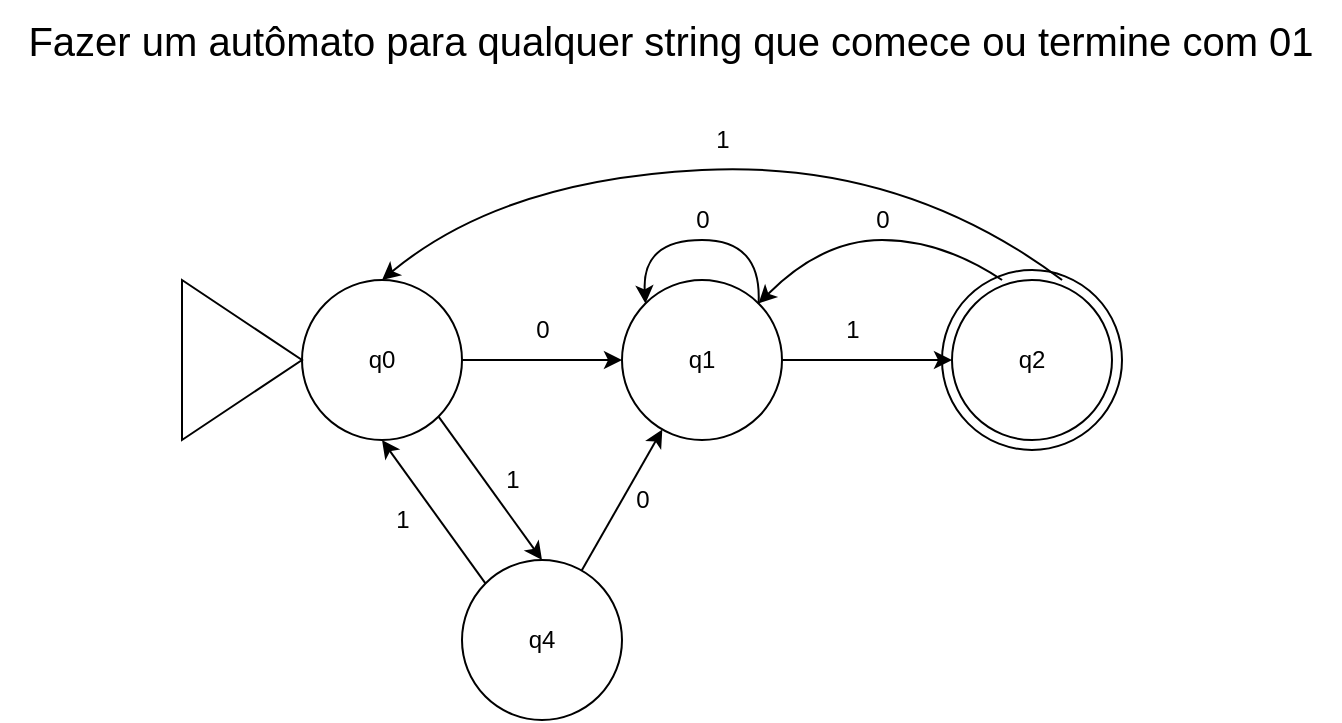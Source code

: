 <mxfile version="20.2.6" type="device"><diagram id="jeVCH6ssaDe5eWfxErGs" name="Página-1"><mxGraphModel dx="868" dy="482" grid="1" gridSize="10" guides="1" tooltips="1" connect="1" arrows="1" fold="1" page="1" pageScale="1" pageWidth="827" pageHeight="1169" math="0" shadow="0"><root><mxCell id="0"/><mxCell id="1" parent="0"/><mxCell id="ayLmJsLzmxePQzFUS7m5-2" value="q1&lt;br&gt;" style="ellipse;whiteSpace=wrap;html=1;aspect=fixed;" parent="1" vertex="1"><mxGeometry x="390" y="185" width="80" height="80" as="geometry"/></mxCell><mxCell id="ayLmJsLzmxePQzFUS7m5-1" value="q0" style="ellipse;whiteSpace=wrap;html=1;aspect=fixed;" parent="1" vertex="1"><mxGeometry x="230" y="185" width="80" height="80" as="geometry"/></mxCell><mxCell id="ayLmJsLzmxePQzFUS7m5-5" value="" style="triangle;whiteSpace=wrap;html=1;" parent="1" vertex="1"><mxGeometry x="170" y="185" width="60" height="80" as="geometry"/></mxCell><mxCell id="ayLmJsLzmxePQzFUS7m5-6" value="0" style="text;html=1;align=center;verticalAlign=middle;resizable=0;points=[];autosize=1;strokeColor=none;fillColor=none;" parent="1" vertex="1"><mxGeometry x="335" y="195" width="30" height="30" as="geometry"/></mxCell><mxCell id="ayLmJsLzmxePQzFUS7m5-7" value="1" style="text;html=1;align=center;verticalAlign=middle;resizable=0;points=[];autosize=1;strokeColor=none;fillColor=none;" parent="1" vertex="1"><mxGeometry x="490" y="195" width="30" height="30" as="geometry"/></mxCell><mxCell id="ayLmJsLzmxePQzFUS7m5-10" value="" style="ellipse;whiteSpace=wrap;html=1;aspect=fixed;" parent="1" vertex="1"><mxGeometry x="550" y="180" width="90" height="90" as="geometry"/></mxCell><mxCell id="ayLmJsLzmxePQzFUS7m5-3" value="q2" style="ellipse;whiteSpace=wrap;html=1;aspect=fixed;" parent="1" vertex="1"><mxGeometry x="555" y="185" width="80" height="80" as="geometry"/></mxCell><mxCell id="ayLmJsLzmxePQzFUS7m5-11" value="q4" style="ellipse;whiteSpace=wrap;html=1;aspect=fixed;" parent="1" vertex="1"><mxGeometry x="310" y="325" width="80" height="80" as="geometry"/></mxCell><mxCell id="ayLmJsLzmxePQzFUS7m5-12" value="1" style="text;html=1;align=center;verticalAlign=middle;resizable=0;points=[];autosize=1;strokeColor=none;fillColor=none;" parent="1" vertex="1"><mxGeometry x="320" y="270" width="30" height="30" as="geometry"/></mxCell><mxCell id="ayLmJsLzmxePQzFUS7m5-14" value="" style="endArrow=classic;html=1;rounded=0;" parent="1" source="ayLmJsLzmxePQzFUS7m5-1" target="ayLmJsLzmxePQzFUS7m5-2" edge="1"><mxGeometry width="50" height="50" relative="1" as="geometry"><mxPoint x="330" y="255" as="sourcePoint"/><mxPoint x="380" y="205" as="targetPoint"/></mxGeometry></mxCell><mxCell id="ayLmJsLzmxePQzFUS7m5-15" value="" style="endArrow=classic;html=1;rounded=0;" parent="1" source="ayLmJsLzmxePQzFUS7m5-2" target="ayLmJsLzmxePQzFUS7m5-3" edge="1"><mxGeometry width="50" height="50" relative="1" as="geometry"><mxPoint x="320" y="235" as="sourcePoint"/><mxPoint x="410" y="235" as="targetPoint"/></mxGeometry></mxCell><mxCell id="ayLmJsLzmxePQzFUS7m5-17" value="" style="endArrow=classic;html=1;rounded=0;exitX=1;exitY=1;exitDx=0;exitDy=0;entryX=0.5;entryY=0;entryDx=0;entryDy=0;" parent="1" source="ayLmJsLzmxePQzFUS7m5-1" target="ayLmJsLzmxePQzFUS7m5-11" edge="1"><mxGeometry width="50" height="50" relative="1" as="geometry"><mxPoint x="320" y="235" as="sourcePoint"/><mxPoint x="400" y="235" as="targetPoint"/></mxGeometry></mxCell><mxCell id="ayLmJsLzmxePQzFUS7m5-18" value="" style="endArrow=classic;html=1;rounded=0;entryX=0.5;entryY=1;entryDx=0;entryDy=0;exitX=0;exitY=0;exitDx=0;exitDy=0;" parent="1" source="ayLmJsLzmxePQzFUS7m5-11" target="ayLmJsLzmxePQzFUS7m5-1" edge="1"><mxGeometry width="50" height="50" relative="1" as="geometry"><mxPoint x="308.284" y="263.284" as="sourcePoint"/><mxPoint x="360" y="335" as="targetPoint"/></mxGeometry></mxCell><mxCell id="ayLmJsLzmxePQzFUS7m5-19" value="1" style="text;html=1;align=center;verticalAlign=middle;resizable=0;points=[];autosize=1;strokeColor=none;fillColor=none;" parent="1" vertex="1"><mxGeometry x="265" y="290" width="30" height="30" as="geometry"/></mxCell><mxCell id="ayLmJsLzmxePQzFUS7m5-22" value="" style="curved=1;endArrow=classic;html=1;rounded=0;entryX=0;entryY=0;entryDx=0;entryDy=0;exitX=1;exitY=0;exitDx=0;exitDy=0;" parent="1" source="ayLmJsLzmxePQzFUS7m5-2" target="ayLmJsLzmxePQzFUS7m5-2" edge="1"><mxGeometry width="50" height="50" relative="1" as="geometry"><mxPoint x="498.152" y="171.413" as="sourcePoint"/><mxPoint x="475" y="165" as="targetPoint"/><Array as="points"><mxPoint x="460" y="165"/><mxPoint x="400" y="165"/></Array></mxGeometry></mxCell><mxCell id="ayLmJsLzmxePQzFUS7m5-23" value="0" style="text;html=1;align=center;verticalAlign=middle;resizable=0;points=[];autosize=1;strokeColor=none;fillColor=none;" parent="1" vertex="1"><mxGeometry x="415" y="140" width="30" height="30" as="geometry"/></mxCell><mxCell id="ayLmJsLzmxePQzFUS7m5-24" value="" style="endArrow=classic;html=1;rounded=0;" parent="1" source="ayLmJsLzmxePQzFUS7m5-11" target="ayLmJsLzmxePQzFUS7m5-2" edge="1"><mxGeometry width="50" height="50" relative="1" as="geometry"><mxPoint x="308.284" y="263.284" as="sourcePoint"/><mxPoint x="360" y="335" as="targetPoint"/></mxGeometry></mxCell><mxCell id="ayLmJsLzmxePQzFUS7m5-25" value="0" style="text;html=1;align=center;verticalAlign=middle;resizable=0;points=[];autosize=1;strokeColor=none;fillColor=none;" parent="1" vertex="1"><mxGeometry x="385" y="280" width="30" height="30" as="geometry"/></mxCell><mxCell id="ayLmJsLzmxePQzFUS7m5-26" value="" style="curved=1;endArrow=classic;html=1;rounded=0;entryX=1;entryY=0;entryDx=0;entryDy=0;exitX=0.313;exitY=0;exitDx=0;exitDy=0;exitPerimeter=0;" parent="1" source="ayLmJsLzmxePQzFUS7m5-3" target="ayLmJsLzmxePQzFUS7m5-2" edge="1"><mxGeometry width="50" height="50" relative="1" as="geometry"><mxPoint x="548.284" y="186.716" as="sourcePoint"/><mxPoint x="491.716" y="186.716" as="targetPoint"/><Array as="points"><mxPoint x="550" y="165"/><mxPoint x="490" y="165"/></Array></mxGeometry></mxCell><mxCell id="ayLmJsLzmxePQzFUS7m5-27" value="0" style="text;html=1;align=center;verticalAlign=middle;resizable=0;points=[];autosize=1;strokeColor=none;fillColor=none;" parent="1" vertex="1"><mxGeometry x="505" y="140" width="30" height="30" as="geometry"/></mxCell><mxCell id="ayLmJsLzmxePQzFUS7m5-29" value="" style="curved=1;endArrow=classic;html=1;rounded=0;exitX=0.688;exitY=0;exitDx=0;exitDy=0;exitPerimeter=0;entryX=0.5;entryY=0;entryDx=0;entryDy=0;" parent="1" source="ayLmJsLzmxePQzFUS7m5-3" target="ayLmJsLzmxePQzFUS7m5-1" edge="1"><mxGeometry width="50" height="50" relative="1" as="geometry"><mxPoint x="590.04" y="195" as="sourcePoint"/><mxPoint x="468.284" y="206.716" as="targetPoint"/><Array as="points"><mxPoint x="530" y="125"/><mxPoint x="330" y="135"/></Array></mxGeometry></mxCell><mxCell id="ayLmJsLzmxePQzFUS7m5-30" value="1" style="text;html=1;align=center;verticalAlign=middle;resizable=0;points=[];autosize=1;strokeColor=none;fillColor=none;" parent="1" vertex="1"><mxGeometry x="425" y="100" width="30" height="30" as="geometry"/></mxCell><mxCell id="tCXgVwO5VaQ62TBfvXo1-1" value="&lt;font style=&quot;font-size: 20px;&quot;&gt;Fazer um autômato para qualquer string que comece ou termine com 01&lt;/font&gt;" style="text;html=1;align=center;verticalAlign=middle;resizable=0;points=[];autosize=1;strokeColor=none;fillColor=none;" vertex="1" parent="1"><mxGeometry x="79" y="45" width="670" height="40" as="geometry"/></mxCell></root></mxGraphModel></diagram></mxfile>
